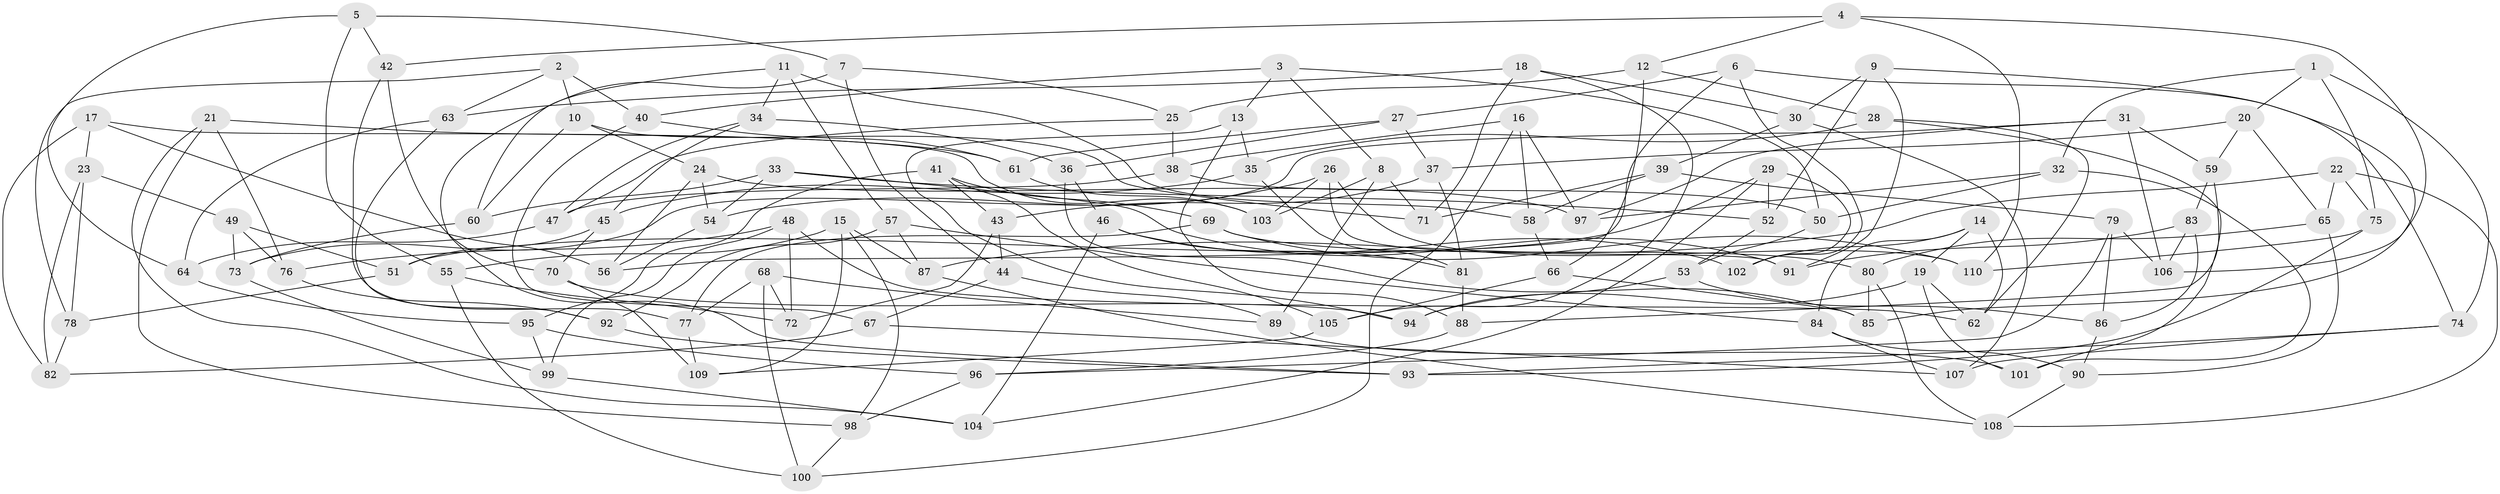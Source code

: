 // Generated by graph-tools (version 1.1) at 2025/37/03/09/25 02:37:53]
// undirected, 110 vertices, 220 edges
graph export_dot {
graph [start="1"]
  node [color=gray90,style=filled];
  1;
  2;
  3;
  4;
  5;
  6;
  7;
  8;
  9;
  10;
  11;
  12;
  13;
  14;
  15;
  16;
  17;
  18;
  19;
  20;
  21;
  22;
  23;
  24;
  25;
  26;
  27;
  28;
  29;
  30;
  31;
  32;
  33;
  34;
  35;
  36;
  37;
  38;
  39;
  40;
  41;
  42;
  43;
  44;
  45;
  46;
  47;
  48;
  49;
  50;
  51;
  52;
  53;
  54;
  55;
  56;
  57;
  58;
  59;
  60;
  61;
  62;
  63;
  64;
  65;
  66;
  67;
  68;
  69;
  70;
  71;
  72;
  73;
  74;
  75;
  76;
  77;
  78;
  79;
  80;
  81;
  82;
  83;
  84;
  85;
  86;
  87;
  88;
  89;
  90;
  91;
  92;
  93;
  94;
  95;
  96;
  97;
  98;
  99;
  100;
  101;
  102;
  103;
  104;
  105;
  106;
  107;
  108;
  109;
  110;
  1 -- 20;
  1 -- 74;
  1 -- 32;
  1 -- 75;
  2 -- 78;
  2 -- 40;
  2 -- 10;
  2 -- 63;
  3 -- 8;
  3 -- 50;
  3 -- 40;
  3 -- 13;
  4 -- 12;
  4 -- 42;
  4 -- 110;
  4 -- 106;
  5 -- 7;
  5 -- 42;
  5 -- 55;
  5 -- 64;
  6 -- 102;
  6 -- 56;
  6 -- 74;
  6 -- 27;
  7 -- 44;
  7 -- 93;
  7 -- 25;
  8 -- 71;
  8 -- 103;
  8 -- 89;
  9 -- 85;
  9 -- 52;
  9 -- 91;
  9 -- 30;
  10 -- 24;
  10 -- 71;
  10 -- 60;
  11 -- 34;
  11 -- 60;
  11 -- 57;
  11 -- 58;
  12 -- 66;
  12 -- 25;
  12 -- 28;
  13 -- 94;
  13 -- 88;
  13 -- 35;
  14 -- 19;
  14 -- 84;
  14 -- 102;
  14 -- 62;
  15 -- 55;
  15 -- 109;
  15 -- 87;
  15 -- 98;
  16 -- 100;
  16 -- 38;
  16 -- 58;
  16 -- 97;
  17 -- 23;
  17 -- 56;
  17 -- 103;
  17 -- 82;
  18 -- 63;
  18 -- 30;
  18 -- 105;
  18 -- 71;
  19 -- 94;
  19 -- 62;
  19 -- 101;
  20 -- 65;
  20 -- 59;
  20 -- 37;
  21 -- 104;
  21 -- 61;
  21 -- 98;
  21 -- 76;
  22 -- 65;
  22 -- 87;
  22 -- 108;
  22 -- 75;
  23 -- 82;
  23 -- 78;
  23 -- 49;
  24 -- 54;
  24 -- 97;
  24 -- 56;
  25 -- 47;
  25 -- 38;
  26 -- 91;
  26 -- 103;
  26 -- 54;
  26 -- 110;
  27 -- 61;
  27 -- 36;
  27 -- 37;
  28 -- 35;
  28 -- 101;
  28 -- 62;
  29 -- 52;
  29 -- 51;
  29 -- 104;
  29 -- 102;
  30 -- 107;
  30 -- 39;
  31 -- 106;
  31 -- 73;
  31 -- 59;
  31 -- 97;
  32 -- 97;
  32 -- 50;
  32 -- 101;
  33 -- 60;
  33 -- 54;
  33 -- 52;
  33 -- 91;
  34 -- 45;
  34 -- 47;
  34 -- 36;
  35 -- 45;
  35 -- 81;
  36 -- 85;
  36 -- 46;
  37 -- 43;
  37 -- 81;
  38 -- 47;
  38 -- 50;
  39 -- 58;
  39 -- 79;
  39 -- 71;
  40 -- 67;
  40 -- 61;
  41 -- 69;
  41 -- 43;
  41 -- 95;
  41 -- 105;
  42 -- 70;
  42 -- 77;
  43 -- 44;
  43 -- 72;
  44 -- 67;
  44 -- 89;
  45 -- 51;
  45 -- 70;
  46 -- 104;
  46 -- 81;
  46 -- 102;
  47 -- 64;
  48 -- 99;
  48 -- 76;
  48 -- 62;
  48 -- 72;
  49 -- 73;
  49 -- 76;
  49 -- 51;
  50 -- 53;
  51 -- 78;
  52 -- 53;
  53 -- 86;
  53 -- 94;
  54 -- 56;
  55 -- 72;
  55 -- 100;
  57 -- 87;
  57 -- 84;
  57 -- 92;
  58 -- 66;
  59 -- 83;
  59 -- 88;
  60 -- 73;
  61 -- 103;
  63 -- 92;
  63 -- 64;
  64 -- 95;
  65 -- 80;
  65 -- 90;
  66 -- 105;
  66 -- 85;
  67 -- 107;
  67 -- 82;
  68 -- 100;
  68 -- 89;
  68 -- 72;
  68 -- 77;
  69 -- 80;
  69 -- 110;
  69 -- 77;
  70 -- 94;
  70 -- 109;
  73 -- 99;
  74 -- 93;
  74 -- 107;
  75 -- 110;
  75 -- 93;
  76 -- 92;
  77 -- 109;
  78 -- 82;
  79 -- 86;
  79 -- 106;
  79 -- 96;
  80 -- 85;
  80 -- 108;
  81 -- 88;
  83 -- 91;
  83 -- 106;
  83 -- 86;
  84 -- 107;
  84 -- 90;
  86 -- 90;
  87 -- 108;
  88 -- 96;
  89 -- 101;
  90 -- 108;
  92 -- 93;
  95 -- 96;
  95 -- 99;
  96 -- 98;
  98 -- 100;
  99 -- 104;
  105 -- 109;
}
